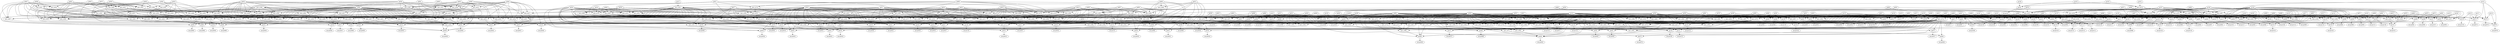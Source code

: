 digraph G {
    "new_n266_" -> "po015";
    "pi054" -> "po015";
    "pi000" -> "po015";
    "new_n274_" -> "po015";
    "new_n271_" -> "po015";
    "pi007" -> "new_n266_";
    "pi008" -> "new_n266_";
    "pi017" -> "new_n266_";
    "pi021" -> "new_n266_";
    "new_n267_" -> "new_n266_";
    "new_n270_" -> "new_n266_";
    "pi009" -> "new_n267_";
    "pi011" -> "new_n267_";
    "pi013" -> "new_n267_";
    "pi014" -> "new_n267_";
    "new_n268_" -> "new_n267_";
    "new_n269_" -> "new_n267_";
    "pi005" -> "new_n268_";
    "pi022" -> "new_n268_";
    "pi006" -> "new_n269_";
    "pi012" -> "new_n269_";
    "pi004" -> "new_n270_";
    "pi016" -> "new_n270_";
    "pi018" -> "new_n270_";
    "pi019" -> "new_n270_";
    "new_n272_" -> "new_n271_";
    "pi009" -> "new_n271_";
    "pi056" -> "new_n271_";
    "pi011" -> "new_n271_";
    "new_n268_" -> "new_n271_";
    "pi054" -> "new_n271_";
    "new_n273_" -> "new_n272_";
    "pi017" -> "new_n272_";
    "new_n269_" -> "new_n272_";
    "new_n270_" -> "new_n272_";
    "new_n268_" -> "new_n272_";
    "pi007" -> "new_n273_";
    "pi008" -> "new_n273_";
    "pi010" -> "new_n273_";
    "pi013" -> "new_n273_";
    "pi014" -> "new_n273_";
    "pi021" -> "new_n273_";
    "pi003" -> "new_n274_";
    "pi129" -> "new_n274_";
    "new_n276_" -> "po016";
    "pi017" -> "po016";
    "pi054" -> "po016";
    "pi001" -> "po016";
    "new_n274_" -> "po016";
    "new_n280_" -> "po016";
    "pi011" -> "new_n276_";
    "pi012" -> "new_n276_";
    "pi014" -> "new_n276_";
    "new_n279_" -> "new_n276_";
    "new_n277_" -> "new_n276_";
    "new_n270_" -> "new_n277_";
    "new_n278_" -> "new_n277_";
    "pi005" -> "new_n278_";
    "pi006" -> "new_n278_";
    "pi007" -> "new_n278_";
    "pi010" -> "new_n278_";
    "pi013" -> "new_n278_";
    "pi022" -> "new_n278_";
    "pi008" -> "new_n279_";
    "pi021" -> "new_n279_";
    "pi009" -> "new_n280_";
    "new_n281_" -> "new_n280_";
    "new_n284_" -> "new_n280_";
    "new_n282_" -> "new_n280_";
    "pi005" -> "new_n281_";
    "pi007" -> "new_n281_";
    "pi013" -> "new_n281_";
    "new_n269_" -> "new_n281_";
    "pi010" -> "new_n282_";
    "pi014" -> "new_n282_";
    "pi022" -> "new_n282_";
    "new_n283_" -> "new_n282_";
    "new_n270_" -> "new_n282_";
    "pi054" -> "new_n282_";
    "pi008" -> "new_n283_";
    "pi011" -> "new_n283_";
    "pi017" -> "new_n283_";
    "pi021" -> "new_n283_";
    "pi009" -> "new_n284_";
    "pi005" -> "new_n284_";
    "pi006" -> "new_n284_";
    "pi007" -> "new_n284_";
    "pi012" -> "new_n284_";
    "pi013" -> "new_n284_";
    "pi065" -> "po017";
    "new_n293_" -> "po017";
    "new_n286_" -> "po017";
    "pi002" -> "po017";
    "pi129" -> "po017";
    "new_n287_" -> "new_n286_";
    "new_n292_" -> "new_n286_";
    "new_n291_" -> "new_n286_";
    "pi082" -> "new_n286_";
    "pi043" -> "new_n287_";
    "pi050" -> "new_n287_";
    "new_n290_" -> "new_n287_";
    "new_n288_" -> "new_n287_";
    "new_n289_" -> "new_n287_";
    "pi041" -> "new_n288_";
    "pi046" -> "new_n288_";
    "pi038" -> "new_n289_";
    "pi040" -> "new_n289_";
    "pi042" -> "new_n289_";
    "pi044" -> "new_n289_";
    "pi015" -> "new_n290_";
    "pi020" -> "new_n290_";
    "pi024" -> "new_n290_";
    "pi049" -> "new_n290_";
    "pi122" -> "new_n291_";
    "pi127" -> "new_n291_";
    "pi045" -> "new_n292_";
    "pi047" -> "new_n292_";
    "pi048" -> "new_n292_";
    "pi082" -> "new_n293_";
    "new_n294_" -> "new_n293_";
    "new_n291_" -> "new_n293_";
    "new_n295_" -> "new_n293_";
    "pi043" -> "new_n294_";
    "pi050" -> "new_n294_";
    "new_n288_" -> "new_n294_";
    "new_n289_" -> "new_n294_";
    "pi002" -> "new_n295_";
    "new_n290_" -> "new_n295_";
    "new_n292_" -> "new_n295_";
    "pi082" -> "new_n295_";
    "pi113" -> "po018";
    "pi123" -> "po018";
    "pi000" -> "po018";
    "new_n297_" -> "po018";
    "pi129" -> "po018";
    "pi012" -> "new_n297_";
    "new_n298_" -> "new_n297_";
    "new_n277_" -> "new_n297_";
    "new_n283_" -> "new_n297_";
    "pi118" -> "new_n297_";
    "pi061" -> "new_n297_";
    "pi009" -> "new_n298_";
    "pi014" -> "new_n298_";
    "new_n283_" -> "po019";
    "new_n301_" -> "po019";
    "new_n300_" -> "po019";
    "pi004" -> "po019";
    "pi054" -> "po019";
    "new_n274_" -> "po019";
    "pi022" -> "new_n300_";
    "new_n298_" -> "new_n300_";
    "pi010" -> "new_n300_";
    "new_n281_" -> "new_n300_";
    "pi004" -> "new_n301_";
    "pi016" -> "new_n301_";
    "pi018" -> "new_n301_";
    "pi019" -> "new_n301_";
    "pi054" -> "new_n301_";
    "pi016" -> "po020";
    "new_n303_" -> "po020";
    "new_n307_" -> "po020";
    "pi005" -> "po020";
    "pi054" -> "po020";
    "new_n274_" -> "po020";
    "pi025" -> "new_n303_";
    "pi029" -> "new_n303_";
    "new_n304_" -> "new_n303_";
    "pi028" -> "new_n303_";
    "new_n306_" -> "new_n303_";
    "pi059" -> "new_n304_";
    "new_n305_" -> "new_n304_";
    "new_n283_" -> "new_n304_";
    "pi009" -> "new_n305_";
    "pi010" -> "new_n305_";
    "pi013" -> "new_n305_";
    "pi014" -> "new_n305_";
    "pi022" -> "new_n305_";
    "pi004" -> "new_n306_";
    "pi018" -> "new_n306_";
    "pi019" -> "new_n306_";
    "pi005" -> "new_n307_";
    "pi007" -> "new_n307_";
    "new_n269_" -> "new_n307_";
    "pi016" -> "po021";
    "new_n309_" -> "po021";
    "new_n307_" -> "po021";
    "pi006" -> "po021";
    "pi054" -> "po021";
    "new_n274_" -> "po021";
    "pi028" -> "new_n309_";
    "pi029" -> "new_n309_";
    "pi025" -> "new_n309_";
    "new_n304_" -> "new_n309_";
    "new_n306_" -> "new_n309_";
    "pi011" -> "po022";
    "new_n311_" -> "po022";
    "new_n307_" -> "po022";
    "pi007" -> "po022";
    "pi054" -> "po022";
    "new_n274_" -> "po022";
    "pi017" -> "new_n311_";
    "pi021" -> "new_n311_";
    "pi008" -> "new_n311_";
    "new_n301_" -> "new_n311_";
    "new_n305_" -> "new_n311_";
    "pi054" -> "po023";
    "pi008" -> "po023";
    "new_n313_" -> "po023";
    "new_n314_" -> "po023";
    "new_n274_" -> "po023";
    "pi010" -> "new_n313_";
    "pi022" -> "new_n313_";
    "new_n281_" -> "new_n313_";
    "new_n298_" -> "new_n313_";
    "pi008" -> "new_n314_";
    "pi011" -> "new_n314_";
    "pi017" -> "new_n314_";
    "pi018" -> "new_n314_";
    "new_n315_" -> "new_n314_";
    "pi021" -> "new_n314_";
    "pi004" -> "new_n315_";
    "pi016" -> "new_n315_";
    "pi019" -> "new_n315_";
    "pi054" -> "new_n315_";
    "pi054" -> "po024";
    "pi009" -> "po024";
    "new_n317_" -> "po024";
    "new_n274_" -> "po024";
    "pi013" -> "new_n317_";
    "pi014" -> "new_n317_";
    "new_n315_" -> "new_n317_";
    "pi011" -> "new_n317_";
    "new_n307_" -> "new_n317_";
    "new_n318_" -> "new_n317_";
    "pi009" -> "new_n318_";
    "pi010" -> "new_n318_";
    "pi017" -> "new_n318_";
    "pi018" -> "new_n318_";
    "pi022" -> "new_n318_";
    "new_n279_" -> "new_n318_";
    "pi054" -> "po025";
    "pi010" -> "po025";
    "new_n320_" -> "po025";
    "new_n274_" -> "po025";
    "pi011" -> "new_n320_";
    "pi013" -> "new_n320_";
    "new_n315_" -> "new_n320_";
    "new_n307_" -> "new_n320_";
    "new_n318_" -> "new_n320_";
    "pi014" -> "new_n320_";
    "pi054" -> "po026";
    "pi011" -> "po026";
    "new_n322_" -> "po026";
    "new_n281_" -> "po026";
    "new_n274_" -> "po026";
    "pi010" -> "new_n322_";
    "pi011" -> "new_n322_";
    "new_n315_" -> "new_n322_";
    "new_n323_" -> "new_n322_";
    "new_n298_" -> "new_n322_";
    "pi022" -> "new_n322_";
    "pi017" -> "new_n323_";
    "pi018" -> "new_n323_";
    "new_n279_" -> "new_n323_";
    "new_n283_" -> "po027";
    "new_n325_" -> "po027";
    "pi054" -> "po027";
    "pi012" -> "po027";
    "new_n274_" -> "po027";
    "new_n278_" -> "new_n325_";
    "new_n298_" -> "new_n325_";
    "new_n315_" -> "new_n325_";
    "pi018" -> "new_n325_";
    "pi054" -> "po028";
    "pi013" -> "po028";
    "new_n313_" -> "po028";
    "new_n327_" -> "po028";
    "new_n274_" -> "po028";
    "pi025" -> "new_n327_";
    "pi028" -> "new_n327_";
    "pi059" -> "new_n327_";
    "new_n301_" -> "new_n327_";
    "pi029" -> "new_n327_";
    "new_n283_" -> "new_n327_";
    "pi011" -> "po029";
    "new_n307_" -> "po029";
    "new_n329_" -> "po029";
    "pi014" -> "po029";
    "pi054" -> "po029";
    "new_n274_" -> "po029";
    "pi010" -> "new_n329_";
    "pi014" -> "new_n329_";
    "pi022" -> "new_n329_";
    "new_n330_" -> "new_n329_";
    "new_n323_" -> "new_n329_";
    "pi054" -> "new_n329_";
    "pi004" -> "new_n330_";
    "pi009" -> "new_n330_";
    "pi016" -> "new_n330_";
    "pi019" -> "new_n330_";
    "pi013" -> "new_n330_";
    "new_n332_" -> "po030";
    "pi082" -> "po030";
    "new_n334_" -> "po030";
    "pi129" -> "po030";
    "pi002" -> "new_n332_";
    "pi020" -> "new_n332_";
    "new_n294_" -> "new_n332_";
    "new_n292_" -> "new_n332_";
    "new_n333_" -> "new_n332_";
    "pi015" -> "new_n332_";
    "pi024" -> "new_n333_";
    "pi049" -> "new_n333_";
    "new_n335_" -> "new_n334_";
    "new_n333_" -> "new_n334_";
    "pi082" -> "new_n334_";
    "pi015" -> "new_n334_";
    "pi070" -> "new_n334_";
    "new_n291_" -> "new_n334_";
    "pi041" -> "new_n335_";
    "pi043" -> "new_n335_";
    "new_n292_" -> "new_n335_";
    "new_n336_" -> "new_n335_";
    "pi038" -> "new_n336_";
    "pi040" -> "new_n336_";
    "pi042" -> "new_n336_";
    "pi044" -> "new_n336_";
    "pi046" -> "new_n336_";
    "pi050" -> "new_n336_";
    "pi054" -> "po031";
    "pi016" -> "po031";
    "new_n338_" -> "po031";
    "new_n274_" -> "po031";
    "pi013" -> "new_n338_";
    "pi005" -> "new_n338_";
    "pi006" -> "new_n338_";
    "pi007" -> "new_n338_";
    "pi012" -> "new_n338_";
    "new_n339_" -> "new_n338_";
    "pi010" -> "new_n339_";
    "pi022" -> "new_n339_";
    "new_n301_" -> "new_n339_";
    "pi006" -> "new_n339_";
    "new_n283_" -> "new_n339_";
    "new_n298_" -> "new_n339_";
    "new_n305_" -> "po032";
    "new_n343_" -> "po032";
    "new_n341_" -> "po032";
    "pi017" -> "po032";
    "pi054" -> "po032";
    "new_n274_" -> "po032";
    "pi016" -> "new_n341_";
    "pi025" -> "new_n341_";
    "new_n307_" -> "new_n341_";
    "new_n342_" -> "new_n341_";
    "pi059" -> "new_n341_";
    "pi017" -> "new_n342_";
    "pi028" -> "new_n342_";
    "pi029" -> "new_n342_";
    "pi054" -> "new_n342_";
    "pi011" -> "new_n343_";
    "new_n279_" -> "new_n343_";
    "new_n306_" -> "new_n343_";
    "pi054" -> "po033";
    "pi018" -> "po033";
    "new_n313_" -> "po033";
    "new_n345_" -> "po033";
    "new_n274_" -> "po033";
    "new_n306_" -> "new_n345_";
    "new_n283_" -> "new_n345_";
    "pi016" -> "new_n345_";
    "pi054" -> "new_n345_";
    "pi054" -> "po034";
    "pi019" -> "po034";
    "new_n313_" -> "po034";
    "new_n347_" -> "po034";
    "new_n274_" -> "po034";
    "pi016" -> "new_n347_";
    "new_n343_" -> "new_n347_";
    "pi017" -> "new_n347_";
    "pi054" -> "new_n347_";
    "new_n349_" -> "po035";
    "pi082" -> "po035";
    "new_n353_" -> "po035";
    "pi129" -> "po035";
    "pi002" -> "new_n349_";
    "pi015" -> "new_n349_";
    "pi024" -> "new_n349_";
    "pi049" -> "new_n349_";
    "new_n350_" -> "new_n349_";
    "pi020" -> "new_n349_";
    "pi045" -> "new_n350_";
    "new_n351_" -> "new_n350_";
    "new_n352_" -> "new_n350_";
    "new_n288_" -> "new_n350_";
    "pi038" -> "new_n351_";
    "pi040" -> "new_n351_";
    "pi042" -> "new_n351_";
    "pi044" -> "new_n351_";
    "pi050" -> "new_n351_";
    "pi043" -> "new_n352_";
    "pi047" -> "new_n352_";
    "pi048" -> "new_n352_";
    "new_n290_" -> "new_n353_";
    "new_n350_" -> "new_n353_";
    "pi020" -> "new_n353_";
    "pi082" -> "new_n353_";
    "pi071" -> "new_n353_";
    "new_n291_" -> "new_n353_";
    "new_n313_" -> "po036";
    "new_n355_" -> "po036";
    "pi019" -> "po036";
    "pi021" -> "po036";
    "pi054" -> "po036";
    "new_n274_" -> "po036";
    "pi004" -> "new_n355_";
    "pi008" -> "new_n355_";
    "pi011" -> "new_n355_";
    "pi016" -> "new_n355_";
    "pi017" -> "new_n355_";
    "pi018" -> "new_n355_";
    "pi054" -> "po037";
    "pi022" -> "po037";
    "new_n357_" -> "po037";
    "new_n358_" -> "po037";
    "new_n274_" -> "po037";
    "pi013" -> "new_n357_";
    "pi014" -> "new_n357_";
    "new_n318_" -> "new_n357_";
    "pi006" -> "new_n358_";
    "pi007" -> "new_n358_";
    "pi011" -> "new_n358_";
    "pi012" -> "new_n358_";
    "new_n315_" -> "new_n358_";
    "pi005" -> "new_n358_";
    "pi055" -> "po038";
    "pi023" -> "po038";
    "pi129" -> "po038";
    "pi061" -> "po038";
    "new_n361_" -> "po039";
    "pi082" -> "po039";
    "pi063" -> "po039";
    "new_n291_" -> "po039";
    "new_n363_" -> "po039";
    "new_n294_" -> "new_n361_";
    "new_n292_" -> "new_n361_";
    "new_n362_" -> "new_n361_";
    "pi002" -> "new_n362_";
    "pi015" -> "new_n362_";
    "pi020" -> "new_n362_";
    "pi049" -> "new_n362_";
    "new_n335_" -> "new_n363_";
    "new_n350_" -> "new_n363_";
    "pi082" -> "new_n363_";
    "new_n364_" -> "new_n363_";
    "pi024" -> "new_n363_";
    "pi129" -> "new_n363_";
    "pi082" -> "new_n364_";
    "new_n362_" -> "new_n364_";
    "new_n291_" -> "new_n364_";
    "pi053" -> "po040";
    "new_n375_" -> "po040";
    "new_n376_" -> "po040";
    "new_n366_" -> "po040";
    "pi058" -> "po040";
    "new_n274_" -> "po040";
    "new_n369_" -> "new_n366_";
    "new_n367_" -> "new_n366_";
    "pi027" -> "new_n366_";
    "pi053" -> "new_n366_";
    "new_n372_" -> "new_n366_";
    "new_n374_" -> "new_n366_";
    "pi025" -> "new_n367_";
    "new_n368_" -> "new_n367_";
    "pi100" -> "new_n367_";
    "pi116" -> "new_n367_";
    "pi026" -> "new_n367_";
    "pi085" -> "new_n367_";
    "pi096" -> "new_n368_";
    "pi110" -> "new_n368_";
    "new_n370_" -> "new_n369_";
    "new_n371_" -> "new_n369_";
    "pi116" -> "new_n369_";
    "pi025" -> "new_n369_";
    "pi026" -> "new_n369_";
    "pi085" -> "new_n369_";
    "pi097" -> "new_n370_";
    "pi100" -> "new_n370_";
    "pi095" -> "new_n370_";
    "pi110" -> "new_n370_";
    "pi039" -> "new_n371_";
    "pi051" -> "new_n371_";
    "pi052" -> "new_n371_";
    "new_n370_" -> "new_n372_";
    "new_n371_" -> "new_n372_";
    "pi116" -> "new_n372_";
    "pi025" -> "new_n372_";
    "pi027" -> "new_n372_";
    "new_n373_" -> "new_n372_";
    "pi026" -> "new_n373_";
    "pi085" -> "new_n373_";
    "pi027" -> "new_n374_";
    "pi085" -> "new_n374_";
    "pi053" -> "new_n374_";
    "new_n375_" -> "new_n374_";
    "pi026" -> "new_n375_";
    "pi116" -> "new_n375_";
    "pi025" -> "new_n375_";
    "pi027" -> "new_n376_";
    "pi085" -> "new_n376_";
    "new_n378_" -> "po041";
    "pi027" -> "po041";
    "new_n379_" -> "po041";
    "new_n274_" -> "po041";
    "new_n371_" -> "new_n378_";
    "new_n368_" -> "new_n378_";
    "pi100" -> "new_n378_";
    "pi116" -> "new_n378_";
    "pi085" -> "new_n378_";
    "pi026" -> "new_n378_";
    "pi053" -> "new_n379_";
    "pi058" -> "new_n379_";
    "new_n381_" -> "po042";
    "pi026" -> "po042";
    "new_n379_" -> "po042";
    "new_n274_" -> "po042";
    "new_n371_" -> "new_n381_";
    "new_n382_" -> "new_n381_";
    "pi100" -> "new_n381_";
    "pi085" -> "new_n381_";
    "pi116" -> "new_n381_";
    "pi027" -> "new_n381_";
    "pi096" -> "new_n382_";
    "pi110" -> "new_n382_";
    "pi095" -> "new_n382_";
    "pi116" -> "new_n382_";
    "pi085" -> "new_n382_";
    "pi027" -> "po043";
    "pi116" -> "po043";
    "new_n390_" -> "po043";
    "pi028" -> "po043";
    "new_n384_" -> "po043";
    "new_n274_" -> "po043";
    "new_n386_" -> "new_n384_";
    "new_n385_" -> "new_n384_";
    "new_n389_" -> "new_n384_";
    "new_n388_" -> "new_n384_";
    "pi053" -> "new_n384_";
    "pi058" -> "new_n384_";
    "new_n370_" -> "new_n385_";
    "new_n371_" -> "new_n385_";
    "pi116" -> "new_n385_";
    "pi026" -> "new_n385_";
    "pi027" -> "new_n385_";
    "pi028" -> "new_n385_";
    "new_n387_" -> "new_n386_";
    "pi085" -> "new_n386_";
    "pi026" -> "new_n386_";
    "new_n371_" -> "new_n386_";
    "pi116" -> "new_n386_";
    "pi027" -> "new_n386_";
    "pi026" -> "new_n387_";
    "pi096" -> "new_n387_";
    "pi100" -> "new_n387_";
    "pi110" -> "new_n387_";
    "pi095" -> "new_n387_";
    "pi100" -> "new_n388_";
    "pi028" -> "new_n388_";
    "pi085" -> "new_n388_";
    "pi026" -> "new_n388_";
    "pi027" -> "new_n388_";
    "pi116" -> "new_n388_";
    "pi026" -> "new_n389_";
    "pi027" -> "new_n389_";
    "pi085" -> "new_n389_";
    "pi116" -> "new_n389_";
    "pi028" -> "new_n389_";
    "pi053" -> "new_n389_";
    "pi053" -> "new_n390_";
    "new_n373_" -> "new_n390_";
    "pi058" -> "new_n390_";
    "new_n392_" -> "po044";
    "new_n274_" -> "po044";
    "new_n393_" -> "new_n392_";
    "new_n379_" -> "new_n392_";
    "new_n397_" -> "new_n392_";
    "pi026" -> "new_n392_";
    "pi027" -> "new_n392_";
    "pi085" -> "new_n392_";
    "pi110" -> "new_n393_";
    "pi029" -> "new_n393_";
    "new_n395_" -> "new_n393_";
    "new_n394_" -> "new_n393_";
    "pi058" -> "new_n393_";
    "new_n396_" -> "new_n393_";
    "pi096" -> "new_n394_";
    "pi110" -> "new_n394_";
    "pi029" -> "new_n394_";
    "pi100" -> "new_n394_";
    "pi095" -> "new_n394_";
    "pi097" -> "new_n394_";
    "pi097" -> "new_n395_";
    "pi029" -> "new_n395_";
    "pi058" -> "new_n395_";
    "pi116" -> "new_n395_";
    "pi053" -> "new_n395_";
    "pi058" -> "new_n396_";
    "pi116" -> "new_n396_";
    "pi029" -> "new_n396_";
    "pi053" -> "new_n396_";
    "pi116" -> "new_n397_";
    "pi029" -> "new_n397_";
    "pi060" -> "po045";
    "pi030" -> "po045";
    "pi088" -> "po045";
    "pi109" -> "po045";
    "pi129" -> "po045";
    "pi106" -> "po045";
    "pi031" -> "po046";
    "pi030" -> "po046";
    "pi089" -> "po046";
    "pi109" -> "po046";
    "pi129" -> "po046";
    "pi106" -> "po046";
    "pi032" -> "po047";
    "pi031" -> "po047";
    "pi099" -> "po047";
    "pi109" -> "po047";
    "pi129" -> "po047";
    "pi106" -> "po047";
    "pi033" -> "po048";
    "pi032" -> "po048";
    "pi090" -> "po048";
    "pi109" -> "po048";
    "pi129" -> "po048";
    "pi106" -> "po048";
    "pi034" -> "po049";
    "pi033" -> "po049";
    "pi091" -> "po049";
    "pi109" -> "po049";
    "pi129" -> "po049";
    "pi106" -> "po049";
    "pi035" -> "po050";
    "pi034" -> "po050";
    "pi092" -> "po050";
    "pi109" -> "po050";
    "pi129" -> "po050";
    "pi106" -> "po050";
    "pi036" -> "po051";
    "pi035" -> "po051";
    "pi098" -> "po051";
    "pi109" -> "po051";
    "pi129" -> "po051";
    "pi106" -> "po051";
    "pi037" -> "po052";
    "pi036" -> "po052";
    "pi093" -> "po052";
    "pi109" -> "po052";
    "pi129" -> "po052";
    "pi106" -> "po052";
    "new_n412_" -> "po053";
    "new_n407_" -> "po053";
    "new_n411_" -> "po053";
    "pi129" -> "po053";
    "pi038" -> "po053";
    "pi050" -> "new_n407_";
    "new_n408_" -> "new_n407_";
    "new_n410_" -> "new_n407_";
    "pi082" -> "new_n407_";
    "new_n291_" -> "new_n407_";
    "new_n288_" -> "new_n408_";
    "new_n352_" -> "new_n408_";
    "new_n409_" -> "new_n408_";
    "pi002" -> "new_n409_";
    "pi015" -> "new_n409_";
    "pi020" -> "new_n409_";
    "pi024" -> "new_n409_";
    "pi045" -> "new_n409_";
    "pi049" -> "new_n409_";
    "pi040" -> "new_n410_";
    "pi042" -> "new_n410_";
    "pi044" -> "new_n410_";
    "pi050" -> "new_n411_";
    "new_n410_" -> "new_n411_";
    "new_n408_" -> "new_n411_";
    "pi082" -> "new_n411_";
    "new_n291_" -> "new_n411_";
    "pi074" -> "new_n411_";
    "pi040" -> "new_n412_";
    "pi042" -> "new_n412_";
    "pi044" -> "new_n412_";
    "pi082" -> "new_n412_";
    "pi106" -> "po054";
    "pi051" -> "po054";
    "pi052" -> "po054";
    "pi109" -> "po054";
    "pi039" -> "po054";
    "pi129" -> "po054";
    "new_n417_" -> "po055";
    "new_n415_" -> "po055";
    "new_n416_" -> "po055";
    "pi040" -> "po055";
    "pi082" -> "po055";
    "new_n418_" -> "po055";
    "new_n416_" -> "new_n415_";
    "new_n291_" -> "new_n415_";
    "pi042" -> "new_n415_";
    "pi044" -> "new_n415_";
    "pi082" -> "new_n415_";
    "pi038" -> "new_n416_";
    "pi050" -> "new_n416_";
    "new_n409_" -> "new_n416_";
    "new_n288_" -> "new_n416_";
    "new_n352_" -> "new_n416_";
    "pi042" -> "new_n417_";
    "pi044" -> "new_n417_";
    "pi082" -> "new_n417_";
    "new_n291_" -> "new_n417_";
    "pi073" -> "new_n417_";
    "pi042" -> "new_n418_";
    "pi044" -> "new_n418_";
    "pi082" -> "new_n418_";
    "pi040" -> "new_n418_";
    "pi129" -> "new_n418_";
    "new_n421_" -> "po056";
    "pi041" -> "po056";
    "new_n291_" -> "po056";
    "new_n336_" -> "po056";
    "pi082" -> "po056";
    "new_n420_" -> "po056";
    "new_n336_" -> "new_n420_";
    "new_n421_" -> "new_n420_";
    "pi082" -> "new_n420_";
    "new_n422_" -> "new_n420_";
    "new_n291_" -> "new_n420_";
    "pi076" -> "new_n420_";
    "new_n352_" -> "new_n421_";
    "new_n409_" -> "new_n421_";
    "pi038" -> "new_n422_";
    "pi046" -> "new_n422_";
    "pi050" -> "new_n422_";
    "pi041" -> "new_n422_";
    "new_n412_" -> "new_n422_";
    "pi129" -> "new_n422_";
    "pi082" -> "po057";
    "pi044" -> "po057";
    "new_n424_" -> "po057";
    "new_n425_" -> "po057";
    "pi129" -> "po057";
    "pi042" -> "po057";
    "pi040" -> "new_n424_";
    "new_n416_" -> "new_n424_";
    "pi044" -> "new_n424_";
    "pi082" -> "new_n424_";
    "new_n291_" -> "new_n424_";
    "pi040" -> "new_n425_";
    "pi044" -> "new_n425_";
    "new_n416_" -> "new_n425_";
    "pi082" -> "new_n425_";
    "new_n291_" -> "new_n425_";
    "pi072" -> "new_n425_";
    "pi077" -> "po058";
    "new_n295_" -> "po058";
    "pi043" -> "po058";
    "new_n291_" -> "po058";
    "new_n427_" -> "po058";
    "new_n428_" -> "po058";
    "pi050" -> "new_n427_";
    "new_n289_" -> "new_n427_";
    "new_n288_" -> "new_n427_";
    "pi082" -> "new_n427_";
    "pi038" -> "new_n428_";
    "pi050" -> "new_n428_";
    "pi043" -> "new_n428_";
    "new_n412_" -> "new_n428_";
    "new_n288_" -> "new_n428_";
    "pi129" -> "new_n428_";
    "new_n430_" -> "po059";
    "new_n291_" -> "po059";
    "pi067" -> "po059";
    "pi082" -> "po059";
    "pi129" -> "po059";
    "pi044" -> "po059";
    "new_n421_" -> "new_n430_";
    "new_n431_" -> "new_n430_";
    "pi038" -> "new_n431_";
    "pi040" -> "new_n431_";
    "pi042" -> "new_n431_";
    "pi050" -> "new_n431_";
    "new_n288_" -> "new_n431_";
    "pi045" -> "po060";
    "new_n435_" -> "po060";
    "new_n436_" -> "po060";
    "new_n433_" -> "po060";
    "pi129" -> "po060";
    "new_n434_" -> "new_n433_";
    "new_n287_" -> "new_n433_";
    "pi082" -> "new_n433_";
    "new_n291_" -> "new_n433_";
    "pi068" -> "new_n433_";
    "pi002" -> "new_n434_";
    "pi047" -> "new_n434_";
    "pi048" -> "new_n434_";
    "pi024" -> "new_n435_";
    "new_n364_" -> "new_n435_";
    "pi047" -> "new_n435_";
    "pi048" -> "new_n435_";
    "pi082" -> "new_n435_";
    "new_n294_" -> "new_n435_";
    "pi050" -> "new_n436_";
    "new_n289_" -> "new_n436_";
    "new_n352_" -> "new_n436_";
    "pi045" -> "new_n436_";
    "new_n288_" -> "new_n436_";
    "pi082" -> "new_n436_";
    "pi082" -> "po061";
    "new_n351_" -> "po061";
    "new_n438_" -> "po061";
    "new_n439_" -> "po061";
    "pi129" -> "po061";
    "pi046" -> "po061";
    "pi041" -> "new_n438_";
    "new_n421_" -> "new_n438_";
    "new_n351_" -> "new_n438_";
    "pi082" -> "new_n438_";
    "new_n291_" -> "new_n438_";
    "pi041" -> "new_n439_";
    "new_n351_" -> "new_n439_";
    "new_n421_" -> "new_n439_";
    "pi082" -> "new_n439_";
    "new_n291_" -> "new_n439_";
    "pi075" -> "new_n439_";
    "new_n441_" -> "po062";
    "new_n442_" -> "po062";
    "new_n443_" -> "po062";
    "pi129" -> "po062";
    "pi048" -> "new_n441_";
    "new_n409_" -> "new_n441_";
    "new_n294_" -> "new_n441_";
    "pi082" -> "new_n441_";
    "new_n291_" -> "new_n441_";
    "pi047" -> "new_n441_";
    "pi048" -> "new_n442_";
    "new_n409_" -> "new_n442_";
    "new_n294_" -> "new_n442_";
    "pi082" -> "new_n442_";
    "new_n291_" -> "new_n442_";
    "pi064" -> "new_n442_";
    "pi038" -> "new_n443_";
    "pi043" -> "new_n443_";
    "pi050" -> "new_n443_";
    "new_n412_" -> "new_n443_";
    "pi047" -> "new_n443_";
    "new_n288_" -> "new_n443_";
    "pi048" -> "po063";
    "new_n446_" -> "po063";
    "new_n447_" -> "po063";
    "new_n445_" -> "po063";
    "pi129" -> "po063";
    "pi047" -> "new_n445_";
    "new_n409_" -> "new_n445_";
    "new_n294_" -> "new_n445_";
    "pi082" -> "new_n445_";
    "new_n291_" -> "new_n445_";
    "pi062" -> "new_n445_";
    "new_n409_" -> "new_n446_";
    "new_n291_" -> "new_n446_";
    "pi047" -> "new_n446_";
    "pi082" -> "new_n446_";
    "new_n294_" -> "new_n446_";
    "pi043" -> "new_n447_";
    "pi044" -> "new_n447_";
    "pi047" -> "new_n447_";
    "new_n431_" -> "new_n447_";
    "pi048" -> "new_n447_";
    "pi082" -> "new_n447_";
    "new_n449_" -> "po064";
    "pi129" -> "po064";
    "pi069" -> "new_n449_";
    "new_n362_" -> "new_n449_";
    "new_n291_" -> "new_n449_";
    "new_n450_" -> "new_n449_";
    "pi049" -> "new_n449_";
    "pi082" -> "new_n449_";
    "pi024" -> "new_n450_";
    "pi045" -> "new_n450_";
    "new_n352_" -> "new_n450_";
    "new_n288_" -> "new_n450_";
    "new_n351_" -> "new_n450_";
    "new_n408_" -> "po065";
    "pi050" -> "po065";
    "new_n291_" -> "po065";
    "new_n289_" -> "po065";
    "pi082" -> "po065";
    "new_n452_" -> "po065";
    "new_n408_" -> "new_n452_";
    "new_n289_" -> "new_n452_";
    "new_n453_" -> "new_n452_";
    "pi050" -> "new_n452_";
    "pi082" -> "new_n452_";
    "pi129" -> "new_n452_";
    "new_n291_" -> "new_n453_";
    "pi066" -> "new_n453_";
    "pi106" -> "po066";
    "pi051" -> "po066";
    "pi109" -> "po066";
    "pi129" -> "po066";
    "pi106" -> "po067";
    "pi051" -> "po067";
    "pi109" -> "po067";
    "pi052" -> "po067";
    "pi129" -> "po067";
    "new_n457_" -> "po068";
    "pi026" -> "po068";
    "new_n376_" -> "po068";
    "new_n274_" -> "po068";
    "new_n368_" -> "new_n457_";
    "new_n458_" -> "new_n457_";
    "pi053" -> "new_n457_";
    "pi058" -> "new_n457_";
    "pi097" -> "new_n457_";
    "pi116" -> "new_n457_";
    "pi095" -> "new_n458_";
    "pi100" -> "new_n458_";
    "new_n293_" -> "po069";
    "pi129" -> "po069";
    "po129" -> "po070";
    "pi122" -> "po070";
    "pi114" -> "po070";
    "pi123" -> "po129";
    "pi129" -> "po129";
    "new_n463_" -> "po071";
    "new_n274_" -> "po071";
    "new_n464_" -> "new_n463_";
    "pi027" -> "new_n463_";
    "pi085" -> "new_n463_";
    "pi026" -> "new_n463_";
    "pi037" -> "new_n463_";
    "new_n379_" -> "new_n463_";
    "pi037" -> "new_n464_";
    "pi094" -> "new_n464_";
    "pi116" -> "new_n464_";
    "pi053" -> "new_n464_";
    "pi026" -> "new_n464_";
    "pi058" -> "new_n464_";
    "new_n467_" -> "po072";
    "new_n466_" -> "po072";
    "new_n468_" -> "po072";
    "pi027" -> "po072";
    "new_n274_" -> "po072";
    "pi116" -> "new_n466_";
    "pi058" -> "new_n466_";
    "pi026" -> "new_n466_";
    "pi053" -> "new_n466_";
    "pi085" -> "new_n466_";
    "pi057" -> "new_n466_";
    "pi026" -> "new_n467_";
    "pi053" -> "new_n467_";
    "pi085" -> "new_n467_";
    "pi060" -> "new_n467_";
    "pi058" -> "new_n467_";
    "pi116" -> "new_n467_";
    "pi026" -> "new_n468_";
    "pi053" -> "new_n468_";
    "pi058" -> "new_n468_";
    "pi085" -> "new_n468_";
    "pi057" -> "new_n468_";
    "new_n470_" -> "po073";
    "pi053" -> "po073";
    "pi085" -> "po073";
    "new_n274_" -> "po073";
    "new_n371_" -> "new_n470_";
    "pi058" -> "new_n470_";
    "pi026" -> "new_n470_";
    "pi027" -> "new_n470_";
    "pi116" -> "new_n470_";
    "new_n472_" -> "po074";
    "new_n274_" -> "po074";
    "new_n473_" -> "new_n472_";
    "new_n379_" -> "new_n472_";
    "new_n474_" -> "new_n472_";
    "pi026" -> "new_n472_";
    "pi027" -> "new_n472_";
    "pi085" -> "new_n472_";
    "pi096" -> "new_n473_";
    "new_n370_" -> "new_n473_";
    "pi116" -> "new_n473_";
    "pi059" -> "new_n473_";
    "pi053" -> "new_n473_";
    "pi058" -> "new_n473_";
    "pi116" -> "new_n474_";
    "pi059" -> "new_n474_";
    "pi123" -> "po075";
    "pi060" -> "po075";
    "pi117" -> "po075";
    "pi122" -> "po075";
    "pi114" -> "po076";
    "pi122" -> "po076";
    "pi129" -> "po076";
    "pi123" -> "po076";
    "pi062" -> "po077";
    "pi140" -> "po077";
    "pi129" -> "po077";
    "new_n478_" -> "po077";
    "pi137" -> "new_n478_";
    "pi138" -> "new_n478_";
    "new_n479_" -> "new_n478_";
    "pi136" -> "new_n478_";
    "pi131" -> "new_n479_";
    "pi132" -> "new_n479_";
    "pi133" -> "new_n479_";
    "pi063" -> "po078";
    "pi142" -> "po078";
    "pi129" -> "po078";
    "new_n478_" -> "po078";
    "pi064" -> "po079";
    "pi139" -> "po079";
    "pi129" -> "po079";
    "new_n478_" -> "po079";
    "pi065" -> "po080";
    "pi146" -> "po080";
    "pi129" -> "po080";
    "new_n478_" -> "po080";
    "pi066" -> "po081";
    "pi143" -> "po081";
    "pi129" -> "po081";
    "new_n484_" -> "po081";
    "pi136" -> "new_n484_";
    "pi137" -> "new_n484_";
    "pi138" -> "new_n484_";
    "new_n479_" -> "new_n484_";
    "pi067" -> "po082";
    "pi139" -> "po082";
    "pi129" -> "po082";
    "new_n484_" -> "po082";
    "pi068" -> "po083";
    "pi141" -> "po083";
    "pi129" -> "po083";
    "new_n478_" -> "po083";
    "pi069" -> "po084";
    "pi143" -> "po084";
    "pi129" -> "po084";
    "new_n478_" -> "po084";
    "pi070" -> "po085";
    "pi144" -> "po085";
    "pi129" -> "po085";
    "new_n478_" -> "po085";
    "pi071" -> "po086";
    "pi145" -> "po086";
    "pi129" -> "po086";
    "new_n478_" -> "po086";
    "pi072" -> "po087";
    "pi140" -> "po087";
    "pi129" -> "po087";
    "new_n484_" -> "po087";
    "pi073" -> "po088";
    "pi141" -> "po088";
    "pi129" -> "po088";
    "new_n484_" -> "po088";
    "pi074" -> "po089";
    "pi142" -> "po089";
    "pi129" -> "po089";
    "new_n484_" -> "po089";
    "pi075" -> "po090";
    "pi144" -> "po090";
    "pi129" -> "po090";
    "new_n484_" -> "po090";
    "pi076" -> "po091";
    "pi145" -> "po091";
    "pi129" -> "po091";
    "new_n484_" -> "po091";
    "pi077" -> "po092";
    "pi146" -> "po092";
    "pi129" -> "po092";
    "new_n484_" -> "po092";
    "pi078" -> "po093";
    "pi142" -> "po093";
    "pi129" -> "po093";
    "new_n497_" -> "po093";
    "pi136" -> "new_n497_";
    "pi138" -> "new_n497_";
    "pi137" -> "new_n497_";
    "new_n479_" -> "new_n497_";
    "pi079" -> "po094";
    "pi143" -> "po094";
    "pi129" -> "po094";
    "new_n497_" -> "po094";
    "pi080" -> "po095";
    "pi144" -> "po095";
    "pi129" -> "po095";
    "new_n497_" -> "po095";
    "pi081" -> "po096";
    "pi145" -> "po096";
    "pi129" -> "po096";
    "new_n497_" -> "po096";
    "pi082" -> "po097";
    "pi146" -> "po097";
    "pi129" -> "po097";
    "new_n497_" -> "po097";
    "new_n504_" -> "po098";
    "new_n503_" -> "po098";
    "pi137" -> "po098";
    "pi119" -> "new_n503_";
    "pi089" -> "new_n503_";
    "pi072" -> "new_n503_";
    "pi062" -> "new_n503_";
    "pi136" -> "new_n503_";
    "pi138" -> "new_n503_";
    "pi115" -> "new_n504_";
    "pi087" -> "new_n504_";
    "pi031" -> "new_n504_";
    "pi136" -> "new_n504_";
    "pi138" -> "new_n504_";
    "pi084" -> "po099";
    "pi141" -> "po099";
    "pi129" -> "po099";
    "new_n497_" -> "po099";
    "new_n370_" -> "po100";
    "pi096" -> "po100";
    "pi116" -> "po100";
    "pi085" -> "po100";
    "new_n507_" -> "po100";
    "pi026" -> "new_n507_";
    "pi027" -> "new_n507_";
    "new_n274_" -> "new_n507_";
    "new_n379_" -> "new_n507_";
    "pi086" -> "po101";
    "pi139" -> "po101";
    "pi129" -> "po101";
    "new_n497_" -> "po101";
    "pi087" -> "po102";
    "pi140" -> "po102";
    "pi129" -> "po102";
    "new_n497_" -> "po102";
    "pi088" -> "po103";
    "pi139" -> "po103";
    "pi129" -> "po103";
    "new_n511_" -> "po103";
    "pi138" -> "new_n511_";
    "pi136" -> "new_n511_";
    "pi137" -> "new_n511_";
    "new_n479_" -> "new_n511_";
    "pi089" -> "po104";
    "pi140" -> "po104";
    "pi129" -> "po104";
    "new_n511_" -> "po104";
    "pi090" -> "po105";
    "pi142" -> "po105";
    "pi129" -> "po105";
    "new_n511_" -> "po105";
    "pi091" -> "po106";
    "pi143" -> "po106";
    "pi129" -> "po106";
    "new_n511_" -> "po106";
    "pi092" -> "po107";
    "pi144" -> "po107";
    "pi129" -> "po107";
    "new_n511_" -> "po107";
    "pi093" -> "po108";
    "pi146" -> "po108";
    "pi129" -> "po108";
    "new_n511_" -> "po108";
    "pi094" -> "po109";
    "pi142" -> "po109";
    "pi129" -> "po109";
    "new_n518_" -> "po109";
    "new_n479_" -> "new_n518_";
    "new_n519_" -> "new_n518_";
    "pi136" -> "new_n519_";
    "pi137" -> "new_n519_";
    "pi082" -> "new_n519_";
    "pi138" -> "new_n519_";
    "pi095" -> "po110";
    "new_n521_" -> "po110";
    "new_n518_" -> "po110";
    "pi143" -> "po110";
    "pi129" -> "po110";
    "pi003" -> "new_n521_";
    "pi110" -> "new_n521_";
    "new_n519_" -> "new_n521_";
    "new_n479_" -> "new_n521_";
    "pi096" -> "po111";
    "new_n521_" -> "po111";
    "new_n518_" -> "po111";
    "pi146" -> "po111";
    "pi129" -> "po111";
    "pi097" -> "po112";
    "new_n521_" -> "po112";
    "new_n518_" -> "po112";
    "pi145" -> "po112";
    "pi129" -> "po112";
    "pi098" -> "po113";
    "pi145" -> "po113";
    "pi129" -> "po113";
    "new_n511_" -> "po113";
    "pi099" -> "po114";
    "pi141" -> "po114";
    "pi129" -> "po114";
    "new_n511_" -> "po114";
    "pi100" -> "po115";
    "new_n521_" -> "po115";
    "new_n518_" -> "po115";
    "pi144" -> "po115";
    "pi129" -> "po115";
    "new_n529_" -> "po116";
    "new_n528_" -> "po116";
    "pi137" -> "po116";
    "pi124" -> "new_n528_";
    "pi093" -> "new_n528_";
    "pi077" -> "new_n528_";
    "pi065" -> "new_n528_";
    "pi136" -> "new_n528_";
    "pi138" -> "new_n528_";
    "pi096" -> "new_n529_";
    "pi082" -> "new_n529_";
    "pi037" -> "new_n529_";
    "pi136" -> "new_n529_";
    "pi138" -> "new_n529_";
    "pi095" -> "po117";
    "pi091" -> "po117";
    "new_n531_" -> "po117";
    "pi136" -> "po117";
    "pi137" -> "po117";
    "pi138" -> "po117";
    "pi079" -> "new_n531_";
    "pi069" -> "new_n531_";
    "pi066" -> "new_n531_";
    "pi034" -> "new_n531_";
    "pi136" -> "new_n531_";
    "pi137" -> "new_n531_";
    "pi094" -> "po118";
    "pi090" -> "po118";
    "new_n533_" -> "po118";
    "pi136" -> "po118";
    "pi137" -> "po118";
    "pi138" -> "po118";
    "pi078" -> "new_n533_";
    "pi074" -> "new_n533_";
    "pi063" -> "new_n533_";
    "pi033" -> "new_n533_";
    "pi136" -> "new_n533_";
    "pi137" -> "new_n533_";
    "pi112" -> "po119";
    "pi099" -> "po119";
    "new_n535_" -> "po119";
    "pi136" -> "po119";
    "pi137" -> "po119";
    "pi138" -> "po119";
    "pi084" -> "new_n535_";
    "pi073" -> "new_n535_";
    "pi068" -> "new_n535_";
    "pi032" -> "new_n535_";
    "pi136" -> "new_n535_";
    "pi137" -> "new_n535_";
    "new_n538_" -> "po120";
    "new_n537_" -> "po120";
    "pi137" -> "po120";
    "pi125" -> "new_n537_";
    "pi092" -> "new_n537_";
    "pi075" -> "new_n537_";
    "pi070" -> "new_n537_";
    "pi136" -> "new_n537_";
    "pi138" -> "new_n537_";
    "pi100" -> "new_n538_";
    "pi080" -> "new_n538_";
    "pi035" -> "new_n538_";
    "pi136" -> "new_n538_";
    "pi138" -> "new_n538_";
    "new_n370_" -> "po121";
    "new_n540_" -> "po121";
    "pi116" -> "po121";
    "pi085" -> "po121";
    "new_n274_" -> "po121";
    "pi026" -> "new_n540_";
    "pi027" -> "new_n540_";
    "new_n379_" -> "new_n540_";
    "new_n543_" -> "po122";
    "new_n542_" -> "po122";
    "pi137" -> "po122";
    "pi098" -> "new_n542_";
    "pi076" -> "new_n542_";
    "pi071" -> "new_n542_";
    "pi023" -> "new_n542_";
    "pi138" -> "new_n542_";
    "pi136" -> "new_n542_";
    "pi097" -> "new_n543_";
    "pi081" -> "new_n543_";
    "pi036" -> "new_n543_";
    "pi136" -> "new_n543_";
    "pi138" -> "new_n543_";
    "new_n546_" -> "po123";
    "new_n545_" -> "po123";
    "pi137" -> "po123";
    "pi120" -> "new_n545_";
    "pi088" -> "new_n545_";
    "pi067" -> "new_n545_";
    "pi064" -> "new_n545_";
    "pi136" -> "new_n545_";
    "pi138" -> "new_n545_";
    "pi111" -> "new_n546_";
    "pi086" -> "new_n546_";
    "pi030" -> "new_n546_";
    "pi136" -> "new_n546_";
    "pi138" -> "new_n546_";
    "new_n371_" -> "po124";
    "pi026" -> "po124";
    "pi027" -> "po124";
    "new_n274_" -> "po124";
    "pi116" -> "po124";
    "pi097" -> "po125";
    "pi053" -> "po125";
    "pi058" -> "po125";
    "new_n274_" -> "po125";
    "pi116" -> "po125";
    "pi111" -> "po126";
    "pi139" -> "po126";
    "pi129" -> "po126";
    "new_n519_" -> "po126";
    "new_n479_" -> "po126";
    "pi112" -> "po127";
    "pi141" -> "po127";
    "pi129" -> "po127";
    "new_n519_" -> "po127";
    "new_n479_" -> "po127";
    "pi113" -> "po128";
    "pi022" -> "po128";
    "pi011" -> "po128";
    "pi054" -> "po128";
    "new_n274_" -> "po128";
    "pi115" -> "po130";
    "pi140" -> "po130";
    "pi129" -> "po130";
    "new_n519_" -> "po130";
    "new_n479_" -> "po130";
    "pi007" -> "po131";
    "pi009" -> "po131";
    "pi012" -> "po131";
    "pi004" -> "po131";
    "pi054" -> "po131";
    "new_n274_" -> "po131";
    "pi129" -> "po132";
    "pi122" -> "po132";
    "new_n556_" -> "po133";
    "pi129" -> "po133";
    "pi028" -> "new_n556_";
    "pi059" -> "new_n556_";
    "pi025" -> "new_n556_";
    "pi029" -> "new_n556_";
    "pi118" -> "new_n556_";
    "pi054" -> "new_n556_";
    "new_n458_" -> "po134";
    "pi129" -> "po134";
    "pi120" -> "po135";
    "pi110" -> "po135";
    "pi003" -> "po135";
    "pi111" -> "po135";
    "pi129" -> "po135";
    "pi129" -> "po136";
    "pi120" -> "po136";
    "pi081" -> "po136";
    "pi129" -> "po137";
    "pi134" -> "po137";
    "pi129" -> "po138";
    "pi135" -> "po138";
    "pi129" -> "po139";
    "pi057" -> "po139";
    "pi096" -> "po140";
    "pi125" -> "po140";
    "pi003" -> "po140";
    "pi129" -> "po140";
    "pi126" -> "po141";
    "pi132" -> "po141";
    "pi133" -> "po141";
    "po015" -> "out:po015";
    "po016" -> "out:po016";
    "po017" -> "out:po017";
    "po018" -> "out:po018";
    "po019" -> "out:po019";
    "po020" -> "out:po020";
    "po021" -> "out:po021";
    "po022" -> "out:po022";
    "po023" -> "out:po023";
    "po024" -> "out:po024";
    "po025" -> "out:po025";
    "po026" -> "out:po026";
    "po027" -> "out:po027";
    "po028" -> "out:po028";
    "po029" -> "out:po029";
    "po030" -> "out:po030";
    "po031" -> "out:po031";
    "po032" -> "out:po032";
    "po033" -> "out:po033";
    "po034" -> "out:po034";
    "po035" -> "out:po035";
    "po036" -> "out:po036";
    "po037" -> "out:po037";
    "po038" -> "out:po038";
    "po039" -> "out:po039";
    "po040" -> "out:po040";
    "po041" -> "out:po041";
    "po042" -> "out:po042";
    "po043" -> "out:po043";
    "po044" -> "out:po044";
    "po045" -> "out:po045";
    "po046" -> "out:po046";
    "po047" -> "out:po047";
    "po048" -> "out:po048";
    "po049" -> "out:po049";
    "po050" -> "out:po050";
    "po051" -> "out:po051";
    "po052" -> "out:po052";
    "po053" -> "out:po053";
    "po054" -> "out:po054";
    "po055" -> "out:po055";
    "po056" -> "out:po056";
    "po057" -> "out:po057";
    "po058" -> "out:po058";
    "po059" -> "out:po059";
    "po060" -> "out:po060";
    "po061" -> "out:po061";
    "po062" -> "out:po062";
    "po063" -> "out:po063";
    "po064" -> "out:po064";
    "po065" -> "out:po065";
    "po066" -> "out:po066";
    "po067" -> "out:po067";
    "po068" -> "out:po068";
    "po069" -> "out:po069";
    "po070" -> "out:po070";
    "po071" -> "out:po071";
    "po072" -> "out:po072";
    "po073" -> "out:po073";
    "po074" -> "out:po074";
    "po075" -> "out:po075";
    "po076" -> "out:po076";
    "po077" -> "out:po077";
    "po078" -> "out:po078";
    "po079" -> "out:po079";
    "po080" -> "out:po080";
    "po081" -> "out:po081";
    "po082" -> "out:po082";
    "po083" -> "out:po083";
    "po084" -> "out:po084";
    "po085" -> "out:po085";
    "po086" -> "out:po086";
    "po087" -> "out:po087";
    "po088" -> "out:po088";
    "po089" -> "out:po089";
    "po090" -> "out:po090";
    "po091" -> "out:po091";
    "po092" -> "out:po092";
    "po093" -> "out:po093";
    "po094" -> "out:po094";
    "po095" -> "out:po095";
    "po096" -> "out:po096";
    "po097" -> "out:po097";
    "po098" -> "out:po098";
    "po099" -> "out:po099";
    "po100" -> "out:po100";
    "po101" -> "out:po101";
    "po102" -> "out:po102";
    "po103" -> "out:po103";
    "po104" -> "out:po104";
    "po105" -> "out:po105";
    "po106" -> "out:po106";
    "po107" -> "out:po107";
    "po108" -> "out:po108";
    "po109" -> "out:po109";
    "po110" -> "out:po110";
    "po111" -> "out:po111";
    "po112" -> "out:po112";
    "po113" -> "out:po113";
    "po114" -> "out:po114";
    "po115" -> "out:po115";
    "po116" -> "out:po116";
    "po117" -> "out:po117";
    "po118" -> "out:po118";
    "po119" -> "out:po119";
    "po120" -> "out:po120";
    "po121" -> "out:po121";
    "po122" -> "out:po122";
    "po123" -> "out:po123";
    "po124" -> "out:po124";
    "po125" -> "out:po125";
    "po126" -> "out:po126";
    "po127" -> "out:po127";
    "po128" -> "out:po128";
    "po129" -> "out:po129";
    "po130" -> "out:po130";
    "po131" -> "out:po131";
    "po132" -> "out:po132";
    "po133" -> "out:po133";
    "po134" -> "out:po134";
    "po135" -> "out:po135";
    "po136" -> "out:po136";
    "po137" -> "out:po137";
    "po138" -> "out:po138";
    "po139" -> "out:po139";
    "po140" -> "out:po140";
    "po141" -> "out:po141";
}

